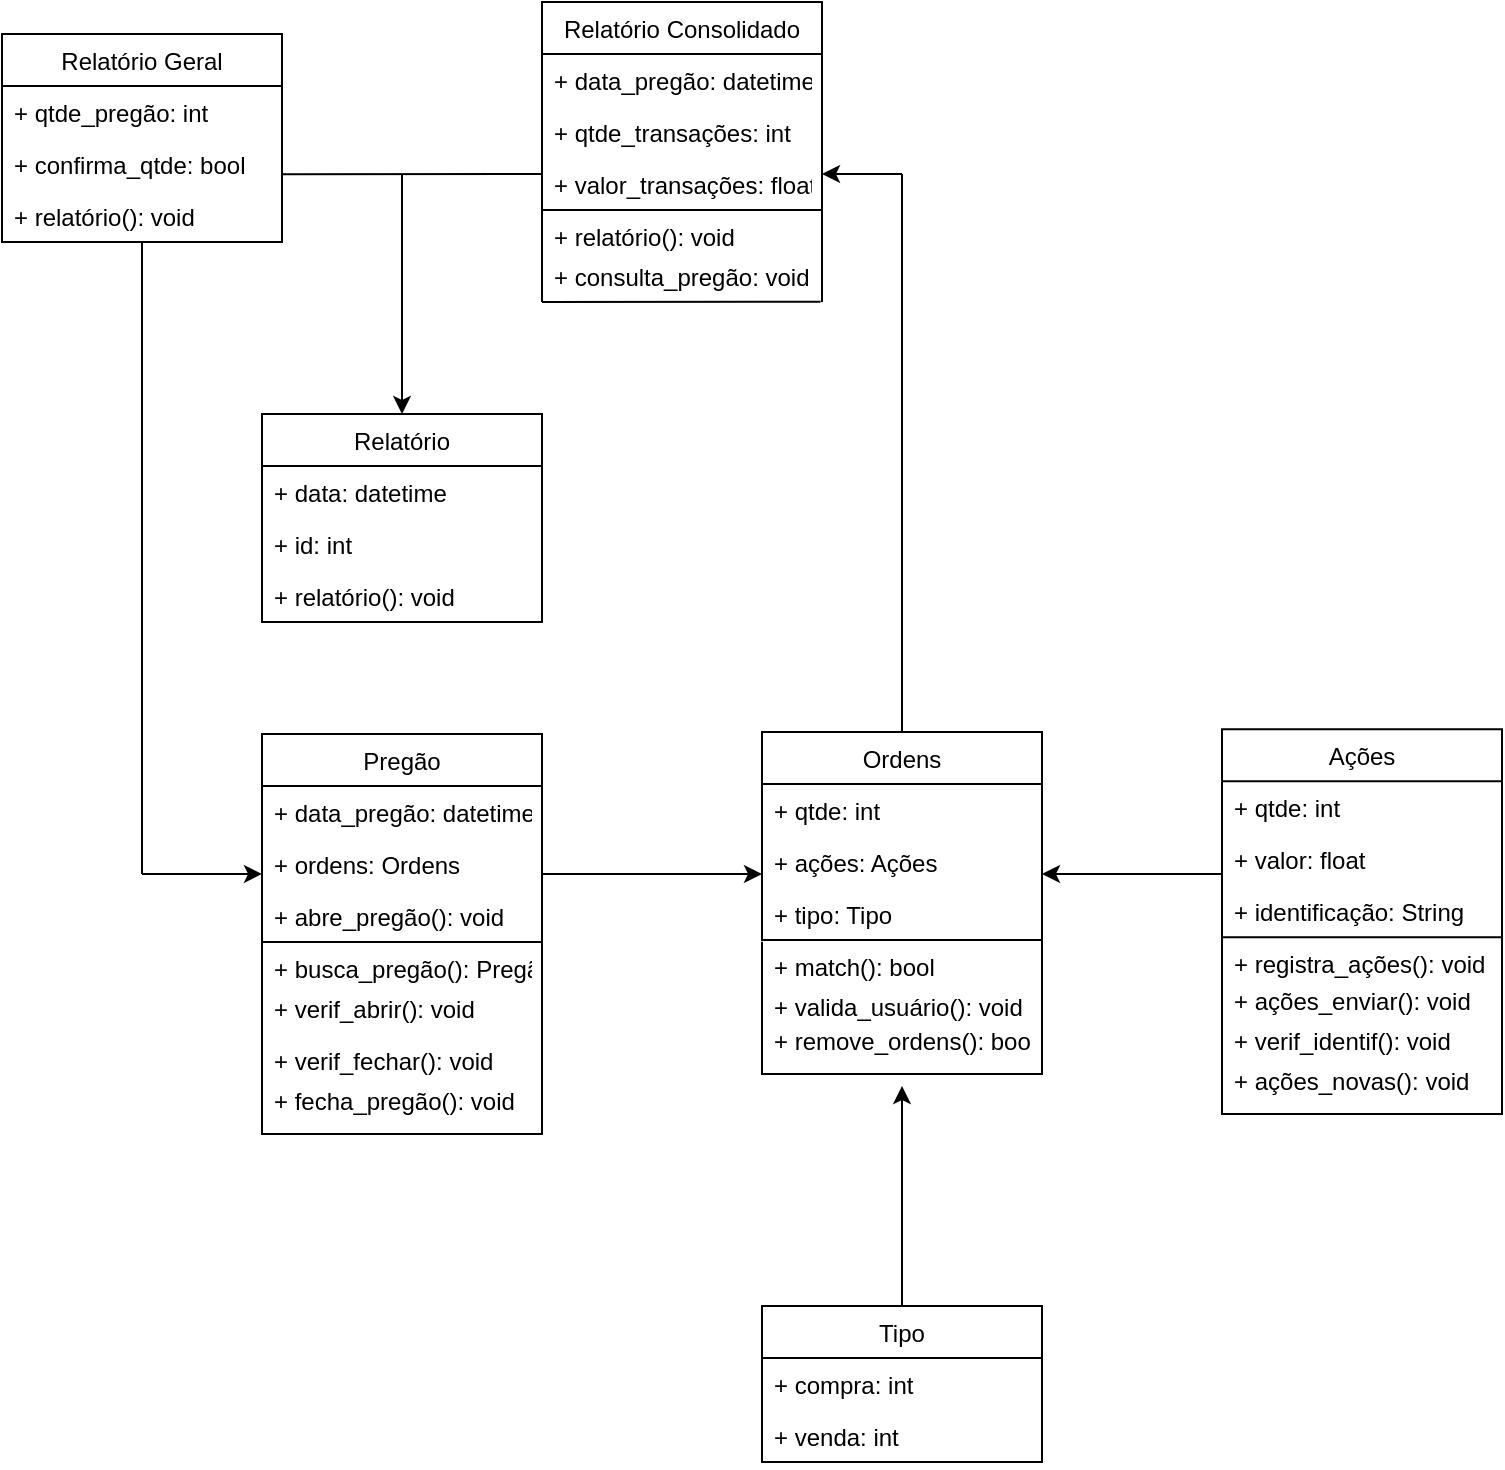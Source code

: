 <mxfile version="18.0.6" type="device"><diagram id="1SeSmYjCmu7jXICnsbBQ" name="Página-1"><mxGraphModel dx="585" dy="721" grid="1" gridSize="10" guides="1" tooltips="1" connect="1" arrows="1" fold="1" page="1" pageScale="1" pageWidth="827" pageHeight="1169" math="0" shadow="0"><root><mxCell id="0"/><mxCell id="1" parent="0"/><mxCell id="1yXl8t6Kd5NjKNLdJX0A-6" value="Relatório" style="swimlane;fontStyle=0;childLayout=stackLayout;horizontal=1;startSize=26;fillColor=none;horizontalStack=0;resizeParent=1;resizeParentMax=0;resizeLast=0;collapsible=1;marginBottom=0;" parent="1" vertex="1"><mxGeometry x="190" y="320" width="140" height="104" as="geometry"/></mxCell><mxCell id="1yXl8t6Kd5NjKNLdJX0A-7" value="+ data: datetime" style="text;strokeColor=none;fillColor=none;align=left;verticalAlign=top;spacingLeft=4;spacingRight=4;overflow=hidden;rotatable=0;points=[[0,0.5],[1,0.5]];portConstraint=eastwest;" parent="1yXl8t6Kd5NjKNLdJX0A-6" vertex="1"><mxGeometry y="26" width="140" height="26" as="geometry"/></mxCell><mxCell id="1yXl8t6Kd5NjKNLdJX0A-8" value="+ id: int" style="text;strokeColor=none;fillColor=none;align=left;verticalAlign=top;spacingLeft=4;spacingRight=4;overflow=hidden;rotatable=0;points=[[0,0.5],[1,0.5]];portConstraint=eastwest;" parent="1yXl8t6Kd5NjKNLdJX0A-6" vertex="1"><mxGeometry y="52" width="140" height="26" as="geometry"/></mxCell><mxCell id="1yXl8t6Kd5NjKNLdJX0A-9" value="+ relatório(): void" style="text;strokeColor=none;fillColor=none;align=left;verticalAlign=top;spacingLeft=4;spacingRight=4;overflow=hidden;rotatable=0;points=[[0,0.5],[1,0.5]];portConstraint=eastwest;" parent="1yXl8t6Kd5NjKNLdJX0A-6" vertex="1"><mxGeometry y="78" width="140" height="26" as="geometry"/></mxCell><mxCell id="1yXl8t6Kd5NjKNLdJX0A-10" value="Relatório Consolidado" style="swimlane;fontStyle=0;childLayout=stackLayout;horizontal=1;startSize=26;fillColor=none;horizontalStack=0;resizeParent=1;resizeParentMax=0;resizeLast=0;collapsible=1;marginBottom=0;" parent="1" vertex="1"><mxGeometry x="330" y="114" width="140" height="104" as="geometry"/></mxCell><mxCell id="1yXl8t6Kd5NjKNLdJX0A-11" value="+ data_pregão: datetime" style="text;strokeColor=none;fillColor=none;align=left;verticalAlign=top;spacingLeft=4;spacingRight=4;overflow=hidden;rotatable=0;points=[[0,0.5],[1,0.5]];portConstraint=eastwest;" parent="1yXl8t6Kd5NjKNLdJX0A-10" vertex="1"><mxGeometry y="26" width="140" height="26" as="geometry"/></mxCell><mxCell id="1yXl8t6Kd5NjKNLdJX0A-12" value="+ qtde_transações: int" style="text;strokeColor=none;fillColor=none;align=left;verticalAlign=top;spacingLeft=4;spacingRight=4;overflow=hidden;rotatable=0;points=[[0,0.5],[1,0.5]];portConstraint=eastwest;" parent="1yXl8t6Kd5NjKNLdJX0A-10" vertex="1"><mxGeometry y="52" width="140" height="26" as="geometry"/></mxCell><mxCell id="1yXl8t6Kd5NjKNLdJX0A-13" value="+ valor_transações: float" style="text;strokeColor=none;fillColor=none;align=left;verticalAlign=top;spacingLeft=4;spacingRight=4;overflow=hidden;rotatable=0;points=[[0,0.5],[1,0.5]];portConstraint=eastwest;" parent="1yXl8t6Kd5NjKNLdJX0A-10" vertex="1"><mxGeometry y="78" width="140" height="26" as="geometry"/></mxCell><mxCell id="1yXl8t6Kd5NjKNLdJX0A-18" value="+ relatório(): void" style="text;strokeColor=none;fillColor=none;align=left;verticalAlign=top;spacingLeft=4;spacingRight=4;overflow=hidden;rotatable=0;points=[[0,0.5],[1,0.5]];portConstraint=eastwest;" parent="1" vertex="1"><mxGeometry x="330" y="218" width="140" height="26" as="geometry"/></mxCell><mxCell id="1yXl8t6Kd5NjKNLdJX0A-19" value="+ consulta_pregão: void" style="text;strokeColor=none;fillColor=none;align=left;verticalAlign=top;spacingLeft=4;spacingRight=4;overflow=hidden;rotatable=0;points=[[0,0.5],[1,0.5]];portConstraint=eastwest;" parent="1" vertex="1"><mxGeometry x="330" y="238" width="140" height="26" as="geometry"/></mxCell><mxCell id="1yXl8t6Kd5NjKNLdJX0A-23" value="" style="endArrow=none;html=1;rounded=0;entryX=0;entryY=1;entryDx=0;entryDy=0;entryPerimeter=0;" parent="1" target="1yXl8t6Kd5NjKNLdJX0A-19" edge="1"><mxGeometry width="50" height="50" relative="1" as="geometry"><mxPoint x="330" y="214" as="sourcePoint"/><mxPoint x="510" y="274" as="targetPoint"/></mxGeometry></mxCell><mxCell id="1yXl8t6Kd5NjKNLdJX0A-27" value="" style="endArrow=none;html=1;rounded=0;entryX=0;entryY=1;entryDx=0;entryDy=0;entryPerimeter=0;" parent="1" edge="1"><mxGeometry width="50" height="50" relative="1" as="geometry"><mxPoint x="470" y="214" as="sourcePoint"/><mxPoint x="470" y="264" as="targetPoint"/></mxGeometry></mxCell><mxCell id="1yXl8t6Kd5NjKNLdJX0A-31" value="" style="endArrow=none;html=1;rounded=0;entryX=0.995;entryY=0.995;entryDx=0;entryDy=0;entryPerimeter=0;" parent="1" target="1yXl8t6Kd5NjKNLdJX0A-19" edge="1"><mxGeometry width="50" height="50" relative="1" as="geometry"><mxPoint x="330" y="264" as="sourcePoint"/><mxPoint x="510" y="274" as="targetPoint"/></mxGeometry></mxCell><mxCell id="1yXl8t6Kd5NjKNLdJX0A-36" value="Pregão" style="swimlane;fontStyle=0;childLayout=stackLayout;horizontal=1;startSize=26;fillColor=none;horizontalStack=0;resizeParent=1;resizeParentMax=0;resizeLast=0;collapsible=1;marginBottom=0;" parent="1" vertex="1"><mxGeometry x="190" y="480" width="140" height="104" as="geometry"/></mxCell><mxCell id="1yXl8t6Kd5NjKNLdJX0A-37" value="+ data_pregão: datetime" style="text;strokeColor=none;fillColor=none;align=left;verticalAlign=top;spacingLeft=4;spacingRight=4;overflow=hidden;rotatable=0;points=[[0,0.5],[1,0.5]];portConstraint=eastwest;" parent="1yXl8t6Kd5NjKNLdJX0A-36" vertex="1"><mxGeometry y="26" width="140" height="26" as="geometry"/></mxCell><mxCell id="1yXl8t6Kd5NjKNLdJX0A-38" value="+ ordens: Ordens" style="text;strokeColor=none;fillColor=none;align=left;verticalAlign=top;spacingLeft=4;spacingRight=4;overflow=hidden;rotatable=0;points=[[0,0.5],[1,0.5]];portConstraint=eastwest;" parent="1yXl8t6Kd5NjKNLdJX0A-36" vertex="1"><mxGeometry y="52" width="140" height="26" as="geometry"/></mxCell><mxCell id="1yXl8t6Kd5NjKNLdJX0A-39" value="+ abre_pregão(): void" style="text;strokeColor=none;fillColor=none;align=left;verticalAlign=top;spacingLeft=4;spacingRight=4;overflow=hidden;rotatable=0;points=[[0,0.5],[1,0.5]];portConstraint=eastwest;" parent="1yXl8t6Kd5NjKNLdJX0A-36" vertex="1"><mxGeometry y="78" width="140" height="26" as="geometry"/></mxCell><mxCell id="1yXl8t6Kd5NjKNLdJX0A-40" value="+ busca_pregão(): Pregão" style="text;strokeColor=none;fillColor=none;align=left;verticalAlign=top;spacingLeft=4;spacingRight=4;overflow=hidden;rotatable=0;points=[[0,0.5],[1,0.5]];portConstraint=eastwest;" parent="1" vertex="1"><mxGeometry x="190" y="584" width="140" height="26" as="geometry"/></mxCell><mxCell id="1yXl8t6Kd5NjKNLdJX0A-41" value="+ verif_abrir(): void" style="text;strokeColor=none;fillColor=none;align=left;verticalAlign=top;spacingLeft=4;spacingRight=4;overflow=hidden;rotatable=0;points=[[0,0.5],[1,0.5]];portConstraint=eastwest;" parent="1" vertex="1"><mxGeometry x="190" y="604" width="140" height="26" as="geometry"/></mxCell><mxCell id="1yXl8t6Kd5NjKNLdJX0A-45" value="Ordens" style="swimlane;fontStyle=0;childLayout=stackLayout;horizontal=1;startSize=26;fillColor=none;horizontalStack=0;resizeParent=1;resizeParentMax=0;resizeLast=0;collapsible=1;marginBottom=0;" parent="1" vertex="1"><mxGeometry x="440" y="478.95" width="140" height="104" as="geometry"/></mxCell><mxCell id="1yXl8t6Kd5NjKNLdJX0A-46" value="+ qtde: int" style="text;strokeColor=none;fillColor=none;align=left;verticalAlign=top;spacingLeft=4;spacingRight=4;overflow=hidden;rotatable=0;points=[[0,0.5],[1,0.5]];portConstraint=eastwest;" parent="1yXl8t6Kd5NjKNLdJX0A-45" vertex="1"><mxGeometry y="26" width="140" height="26" as="geometry"/></mxCell><mxCell id="1yXl8t6Kd5NjKNLdJX0A-47" value="+ ações: Ações" style="text;strokeColor=none;fillColor=none;align=left;verticalAlign=top;spacingLeft=4;spacingRight=4;overflow=hidden;rotatable=0;points=[[0,0.5],[1,0.5]];portConstraint=eastwest;" parent="1yXl8t6Kd5NjKNLdJX0A-45" vertex="1"><mxGeometry y="52" width="140" height="26" as="geometry"/></mxCell><mxCell id="1yXl8t6Kd5NjKNLdJX0A-48" value="+ tipo: Tipo" style="text;strokeColor=none;fillColor=none;align=left;verticalAlign=top;spacingLeft=4;spacingRight=4;overflow=hidden;rotatable=0;points=[[0,0.5],[1,0.5]];portConstraint=eastwest;" parent="1yXl8t6Kd5NjKNLdJX0A-45" vertex="1"><mxGeometry y="78" width="140" height="26" as="geometry"/></mxCell><mxCell id="1yXl8t6Kd5NjKNLdJX0A-49" value="+ match(): bool" style="text;strokeColor=none;fillColor=none;align=left;verticalAlign=top;spacingLeft=4;spacingRight=4;overflow=hidden;rotatable=0;points=[[0,0.5],[1,0.5]];portConstraint=eastwest;" parent="1" vertex="1"><mxGeometry x="440" y="582.95" width="140" height="26" as="geometry"/></mxCell><mxCell id="1yXl8t6Kd5NjKNLdJX0A-50" value="+ valida_usuário(): void" style="text;strokeColor=none;fillColor=none;align=left;verticalAlign=top;spacingLeft=4;spacingRight=4;overflow=hidden;rotatable=0;points=[[0,0.5],[1,0.5]];portConstraint=eastwest;" parent="1" vertex="1"><mxGeometry x="440" y="602.95" width="140" height="26" as="geometry"/></mxCell><mxCell id="1yXl8t6Kd5NjKNLdJX0A-54" value="Tipo" style="swimlane;fontStyle=0;childLayout=stackLayout;horizontal=1;startSize=26;fillColor=none;horizontalStack=0;resizeParent=1;resizeParentMax=0;resizeLast=0;collapsible=1;marginBottom=0;" parent="1" vertex="1"><mxGeometry x="440" y="766" width="140" height="78" as="geometry"/></mxCell><mxCell id="1yXl8t6Kd5NjKNLdJX0A-55" value="+ compra: int" style="text;strokeColor=none;fillColor=none;align=left;verticalAlign=top;spacingLeft=4;spacingRight=4;overflow=hidden;rotatable=0;points=[[0,0.5],[1,0.5]];portConstraint=eastwest;" parent="1yXl8t6Kd5NjKNLdJX0A-54" vertex="1"><mxGeometry y="26" width="140" height="26" as="geometry"/></mxCell><mxCell id="1yXl8t6Kd5NjKNLdJX0A-56" value="+ venda: int" style="text;strokeColor=none;fillColor=none;align=left;verticalAlign=top;spacingLeft=4;spacingRight=4;overflow=hidden;rotatable=0;points=[[0,0.5],[1,0.5]];portConstraint=eastwest;" parent="1yXl8t6Kd5NjKNLdJX0A-54" vertex="1"><mxGeometry y="52" width="140" height="26" as="geometry"/></mxCell><mxCell id="1yXl8t6Kd5NjKNLdJX0A-58" value="Relatório Geral" style="swimlane;fontStyle=0;childLayout=stackLayout;horizontal=1;startSize=26;fillColor=none;horizontalStack=0;resizeParent=1;resizeParentMax=0;resizeLast=0;collapsible=1;marginBottom=0;" parent="1" vertex="1"><mxGeometry x="60" y="130" width="140" height="104" as="geometry"/></mxCell><mxCell id="1yXl8t6Kd5NjKNLdJX0A-59" value="+ qtde_pregão: int" style="text;strokeColor=none;fillColor=none;align=left;verticalAlign=top;spacingLeft=4;spacingRight=4;overflow=hidden;rotatable=0;points=[[0,0.5],[1,0.5]];portConstraint=eastwest;" parent="1yXl8t6Kd5NjKNLdJX0A-58" vertex="1"><mxGeometry y="26" width="140" height="26" as="geometry"/></mxCell><mxCell id="1yXl8t6Kd5NjKNLdJX0A-60" value="+ confirma_qtde: bool" style="text;strokeColor=none;fillColor=none;align=left;verticalAlign=top;spacingLeft=4;spacingRight=4;overflow=hidden;rotatable=0;points=[[0,0.5],[1,0.5]];portConstraint=eastwest;" parent="1yXl8t6Kd5NjKNLdJX0A-58" vertex="1"><mxGeometry y="52" width="140" height="26" as="geometry"/></mxCell><mxCell id="1yXl8t6Kd5NjKNLdJX0A-61" value="+ relatório(): void" style="text;strokeColor=none;fillColor=none;align=left;verticalAlign=top;spacingLeft=4;spacingRight=4;overflow=hidden;rotatable=0;points=[[0,0.5],[1,0.5]];portConstraint=eastwest;" parent="1yXl8t6Kd5NjKNLdJX0A-58" vertex="1"><mxGeometry y="78" width="140" height="26" as="geometry"/></mxCell><mxCell id="1yXl8t6Kd5NjKNLdJX0A-67" value="" style="endArrow=classic;html=1;rounded=0;entryX=0.5;entryY=0;entryDx=0;entryDy=0;" parent="1" target="1yXl8t6Kd5NjKNLdJX0A-6" edge="1"><mxGeometry width="50" height="50" relative="1" as="geometry"><mxPoint x="260" y="200" as="sourcePoint"/><mxPoint x="250" y="300" as="targetPoint"/></mxGeometry></mxCell><mxCell id="1yXl8t6Kd5NjKNLdJX0A-69" value="" style="endArrow=none;html=1;rounded=0;exitX=0.997;exitY=0.696;exitDx=0;exitDy=0;exitPerimeter=0;entryX=0;entryY=0.308;entryDx=0;entryDy=0;entryPerimeter=0;" parent="1" source="1yXl8t6Kd5NjKNLdJX0A-60" target="1yXl8t6Kd5NjKNLdJX0A-13" edge="1"><mxGeometry width="50" height="50" relative="1" as="geometry"><mxPoint x="210" y="200" as="sourcePoint"/><mxPoint x="320" y="200" as="targetPoint"/></mxGeometry></mxCell><mxCell id="1yXl8t6Kd5NjKNLdJX0A-70" value="" style="endArrow=none;html=1;rounded=0;exitX=0.5;exitY=0.998;exitDx=0;exitDy=0;exitPerimeter=0;" parent="1" source="1yXl8t6Kd5NjKNLdJX0A-61" edge="1"><mxGeometry width="50" height="50" relative="1" as="geometry"><mxPoint x="130" y="240" as="sourcePoint"/><mxPoint x="130" y="550" as="targetPoint"/></mxGeometry></mxCell><mxCell id="1yXl8t6Kd5NjKNLdJX0A-72" value="" style="endArrow=classic;html=1;rounded=0;entryX=0;entryY=0.692;entryDx=0;entryDy=0;entryPerimeter=0;" parent="1" target="1yXl8t6Kd5NjKNLdJX0A-38" edge="1"><mxGeometry width="50" height="50" relative="1" as="geometry"><mxPoint x="130" y="550" as="sourcePoint"/><mxPoint x="180" y="550" as="targetPoint"/></mxGeometry></mxCell><mxCell id="1yXl8t6Kd5NjKNLdJX0A-74" value="" style="endArrow=classic;html=1;rounded=0;entryX=0;entryY=0.733;entryDx=0;entryDy=0;entryPerimeter=0;" parent="1" target="1yXl8t6Kd5NjKNLdJX0A-47" edge="1"><mxGeometry width="50" height="50" relative="1" as="geometry"><mxPoint x="330" y="550" as="sourcePoint"/><mxPoint x="290" y="500" as="targetPoint"/></mxGeometry></mxCell><mxCell id="1yXl8t6Kd5NjKNLdJX0A-75" value="" style="endArrow=none;html=1;rounded=0;entryX=0.5;entryY=0;entryDx=0;entryDy=0;" parent="1" target="1yXl8t6Kd5NjKNLdJX0A-45" edge="1"><mxGeometry width="50" height="50" relative="1" as="geometry"><mxPoint x="510" y="200" as="sourcePoint"/><mxPoint x="390" y="330" as="targetPoint"/></mxGeometry></mxCell><mxCell id="1yXl8t6Kd5NjKNLdJX0A-76" value="" style="endArrow=classic;html=1;rounded=0;" parent="1" edge="1"><mxGeometry width="50" height="50" relative="1" as="geometry"><mxPoint x="510" y="200" as="sourcePoint"/><mxPoint x="470" y="200" as="targetPoint"/></mxGeometry></mxCell><mxCell id="1yXl8t6Kd5NjKNLdJX0A-77" value="" style="endArrow=classic;html=1;rounded=0;exitX=0.5;exitY=0;exitDx=0;exitDy=0;" parent="1" source="1yXl8t6Kd5NjKNLdJX0A-54" edge="1"><mxGeometry width="50" height="50" relative="1" as="geometry"><mxPoint x="530" y="696" as="sourcePoint"/><mxPoint x="510" y="656" as="targetPoint"/></mxGeometry></mxCell><mxCell id="1yXl8t6Kd5NjKNLdJX0A-78" value="Ações" style="swimlane;fontStyle=0;childLayout=stackLayout;horizontal=1;startSize=26;fillColor=none;horizontalStack=0;resizeParent=1;resizeParentMax=0;resizeLast=0;collapsible=1;marginBottom=0;" parent="1" vertex="1"><mxGeometry x="670" y="477.65" width="140" height="104" as="geometry"/></mxCell><mxCell id="1yXl8t6Kd5NjKNLdJX0A-79" value="+ qtde: int" style="text;strokeColor=none;fillColor=none;align=left;verticalAlign=top;spacingLeft=4;spacingRight=4;overflow=hidden;rotatable=0;points=[[0,0.5],[1,0.5]];portConstraint=eastwest;" parent="1yXl8t6Kd5NjKNLdJX0A-78" vertex="1"><mxGeometry y="26" width="140" height="26" as="geometry"/></mxCell><mxCell id="1yXl8t6Kd5NjKNLdJX0A-80" value="+ valor: float" style="text;strokeColor=none;fillColor=none;align=left;verticalAlign=top;spacingLeft=4;spacingRight=4;overflow=hidden;rotatable=0;points=[[0,0.5],[1,0.5]];portConstraint=eastwest;" parent="1yXl8t6Kd5NjKNLdJX0A-78" vertex="1"><mxGeometry y="52" width="140" height="26" as="geometry"/></mxCell><mxCell id="1yXl8t6Kd5NjKNLdJX0A-81" value="+ identificação: String" style="text;strokeColor=none;fillColor=none;align=left;verticalAlign=top;spacingLeft=4;spacingRight=4;overflow=hidden;rotatable=0;points=[[0,0.5],[1,0.5]];portConstraint=eastwest;" parent="1yXl8t6Kd5NjKNLdJX0A-78" vertex="1"><mxGeometry y="78" width="140" height="26" as="geometry"/></mxCell><mxCell id="1yXl8t6Kd5NjKNLdJX0A-82" value="+ registra_ações(): void" style="text;strokeColor=none;fillColor=none;align=left;verticalAlign=top;spacingLeft=4;spacingRight=4;overflow=hidden;rotatable=0;points=[[0,0.5],[1,0.5]];portConstraint=eastwest;" parent="1" vertex="1"><mxGeometry x="670" y="581.65" width="140" height="26" as="geometry"/></mxCell><mxCell id="1yXl8t6Kd5NjKNLdJX0A-83" value="+ ações_enviar(): void" style="text;strokeColor=none;fillColor=none;align=left;verticalAlign=top;spacingLeft=4;spacingRight=4;overflow=hidden;rotatable=0;points=[[0,0.5],[1,0.5]];portConstraint=eastwest;" parent="1" vertex="1"><mxGeometry x="670" y="600.0" width="140" height="26" as="geometry"/></mxCell><mxCell id="1yXl8t6Kd5NjKNLdJX0A-87" value="" style="endArrow=classic;html=1;rounded=0;exitX=0;exitY=0.783;exitDx=0;exitDy=0;exitPerimeter=0;" parent="1" source="1yXl8t6Kd5NjKNLdJX0A-80" edge="1"><mxGeometry width="50" height="50" relative="1" as="geometry"><mxPoint x="630" y="550" as="sourcePoint"/><mxPoint x="580" y="550" as="targetPoint"/></mxGeometry></mxCell><mxCell id="1yXl8t6Kd5NjKNLdJX0A-91" value="+ verif_fechar(): void" style="text;strokeColor=none;fillColor=none;align=left;verticalAlign=top;spacingLeft=4;spacingRight=4;overflow=hidden;rotatable=0;points=[[0,0.5],[1,0.5]];portConstraint=eastwest;" parent="1" vertex="1"><mxGeometry x="190" y="630" width="140" height="26" as="geometry"/></mxCell><mxCell id="1yXl8t6Kd5NjKNLdJX0A-92" value="+ fecha_pregão(): void" style="text;strokeColor=none;fillColor=none;align=left;verticalAlign=top;spacingLeft=4;spacingRight=4;overflow=hidden;rotatable=0;points=[[0,0.5],[1,0.5]];portConstraint=eastwest;" parent="1" vertex="1"><mxGeometry x="190" y="650" width="140" height="26" as="geometry"/></mxCell><mxCell id="1yXl8t6Kd5NjKNLdJX0A-97" value="+ remove_ordens(): bool" style="text;strokeColor=none;fillColor=none;align=left;verticalAlign=top;spacingLeft=4;spacingRight=4;overflow=hidden;rotatable=0;points=[[0,0.5],[1,0.5]];portConstraint=eastwest;" parent="1" vertex="1"><mxGeometry x="440" y="620" width="140" height="26" as="geometry"/></mxCell><mxCell id="uhUNtB9fKXzIC93Fu_5Q-1" value="+ verif_identif(): void" style="text;strokeColor=none;fillColor=none;align=left;verticalAlign=top;spacingLeft=4;spacingRight=4;overflow=hidden;rotatable=0;points=[[0,0.5],[1,0.5]];portConstraint=eastwest;" vertex="1" parent="1"><mxGeometry x="670" y="620.0" width="140" height="26" as="geometry"/></mxCell><mxCell id="uhUNtB9fKXzIC93Fu_5Q-10" value="+ ações_novas(): void" style="text;strokeColor=none;fillColor=none;align=left;verticalAlign=top;spacingLeft=4;spacingRight=4;overflow=hidden;rotatable=0;points=[[0,0.5],[1,0.5]];portConstraint=eastwest;" vertex="1" parent="1"><mxGeometry x="670" y="640.0" width="140" height="26" as="geometry"/></mxCell><mxCell id="uhUNtB9fKXzIC93Fu_5Q-12" value="" style="shape=partialRectangle;whiteSpace=wrap;html=1;top=0;left=0;fillColor=none;" vertex="1" parent="1"><mxGeometry x="190" y="581.65" width="140" height="98.35" as="geometry"/></mxCell><mxCell id="uhUNtB9fKXzIC93Fu_5Q-13" value="" style="endArrow=none;html=1;rounded=0;exitX=0;exitY=1;exitDx=0;exitDy=0;entryX=0;entryY=0;entryDx=0;entryDy=0;" edge="1" parent="1" source="uhUNtB9fKXzIC93Fu_5Q-12" target="uhUNtB9fKXzIC93Fu_5Q-12"><mxGeometry width="50" height="50" relative="1" as="geometry"><mxPoint x="310" y="570" as="sourcePoint"/><mxPoint x="360" y="520" as="targetPoint"/></mxGeometry></mxCell><mxCell id="uhUNtB9fKXzIC93Fu_5Q-14" value="" style="shape=partialRectangle;whiteSpace=wrap;html=1;top=0;left=0;fillColor=none;" vertex="1" parent="1"><mxGeometry x="440" y="583.83" width="140" height="66.17" as="geometry"/></mxCell><mxCell id="uhUNtB9fKXzIC93Fu_5Q-15" value="" style="endArrow=none;html=1;rounded=0;exitX=0;exitY=1;exitDx=0;exitDy=0;entryX=0;entryY=0;entryDx=0;entryDy=0;" edge="1" parent="1" source="uhUNtB9fKXzIC93Fu_5Q-14" target="uhUNtB9fKXzIC93Fu_5Q-14"><mxGeometry width="50" height="50" relative="1" as="geometry"><mxPoint x="560" y="572.18" as="sourcePoint"/><mxPoint x="610" y="522.18" as="targetPoint"/></mxGeometry></mxCell><mxCell id="uhUNtB9fKXzIC93Fu_5Q-16" value="" style="shape=partialRectangle;whiteSpace=wrap;html=1;top=0;left=0;fillColor=none;" vertex="1" parent="1"><mxGeometry x="670" y="581.65" width="140" height="88.35" as="geometry"/></mxCell><mxCell id="uhUNtB9fKXzIC93Fu_5Q-17" value="" style="endArrow=none;html=1;rounded=0;exitX=0;exitY=1;exitDx=0;exitDy=0;entryX=0;entryY=0;entryDx=0;entryDy=0;" edge="1" parent="1" source="uhUNtB9fKXzIC93Fu_5Q-16" target="uhUNtB9fKXzIC93Fu_5Q-16"><mxGeometry width="50" height="50" relative="1" as="geometry"><mxPoint x="790" y="570" as="sourcePoint"/><mxPoint x="840" y="520" as="targetPoint"/></mxGeometry></mxCell></root></mxGraphModel></diagram></mxfile>